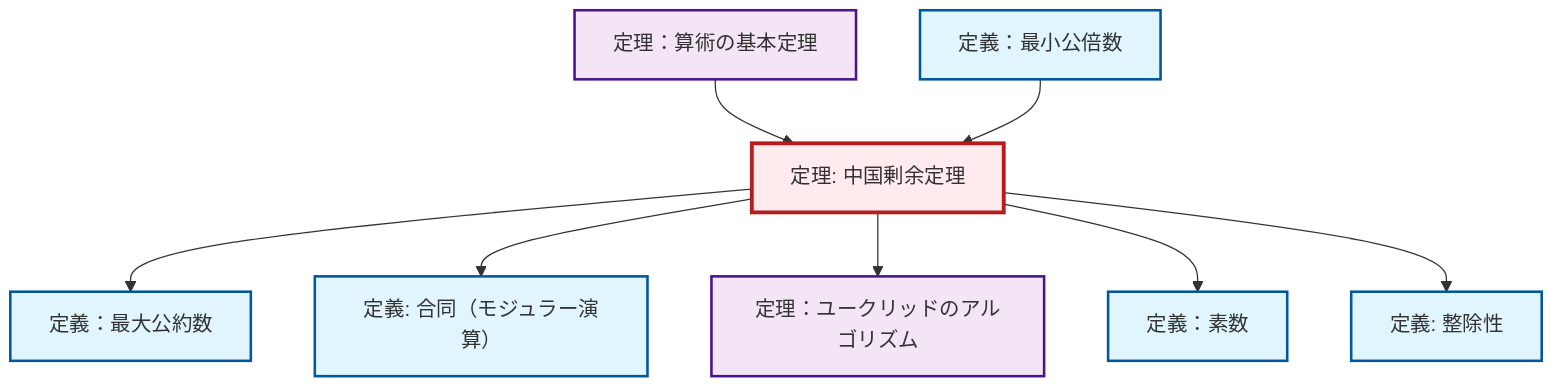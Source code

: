 graph TD
    classDef definition fill:#e1f5fe,stroke:#01579b,stroke-width:2px
    classDef theorem fill:#f3e5f5,stroke:#4a148c,stroke-width:2px
    classDef axiom fill:#fff3e0,stroke:#e65100,stroke-width:2px
    classDef example fill:#e8f5e9,stroke:#1b5e20,stroke-width:2px
    classDef current fill:#ffebee,stroke:#b71c1c,stroke-width:3px
    def-lcm["定義：最小公倍数"]:::definition
    thm-chinese-remainder["定理: 中国剰余定理"]:::theorem
    thm-euclidean-algorithm["定理：ユークリッドのアルゴリズム"]:::theorem
    def-gcd["定義：最大公約数"]:::definition
    def-prime["定義：素数"]:::definition
    def-divisibility["定義: 整除性"]:::definition
    thm-fundamental-arithmetic["定理：算術の基本定理"]:::theorem
    def-congruence["定義: 合同（モジュラー演算）"]:::definition
    thm-chinese-remainder --> def-gcd
    thm-chinese-remainder --> def-congruence
    thm-chinese-remainder --> thm-euclidean-algorithm
    thm-fundamental-arithmetic --> thm-chinese-remainder
    def-lcm --> thm-chinese-remainder
    thm-chinese-remainder --> def-prime
    thm-chinese-remainder --> def-divisibility
    class thm-chinese-remainder current